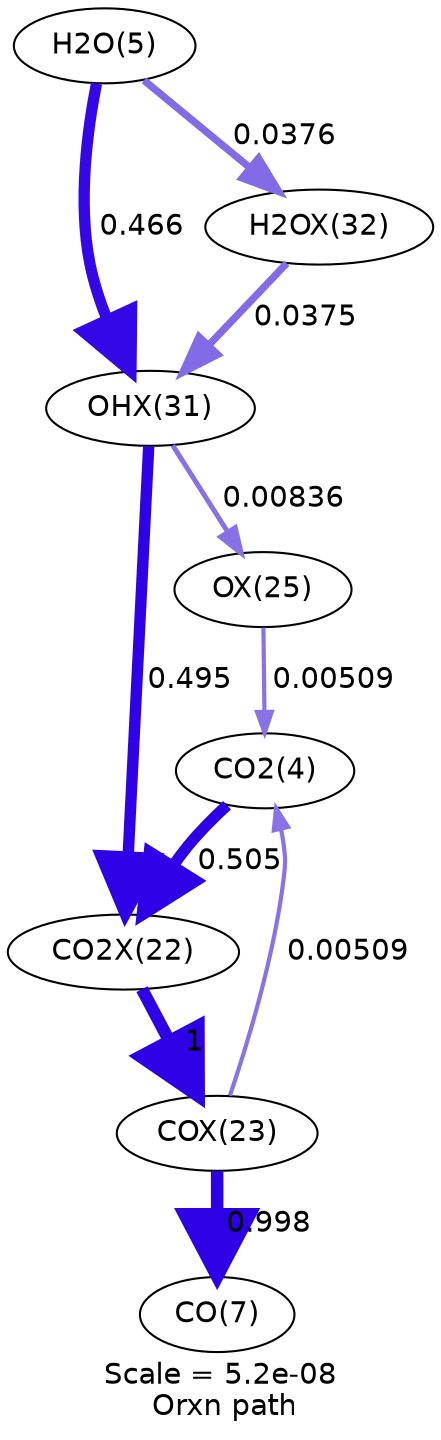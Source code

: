 digraph reaction_paths {
center=1;
s25 -> s2[fontname="Helvetica", penwidth=5.48, arrowsize=2.74, color="0.7, 1, 0.9"
, label=" 0.505"];
s3 -> s25[fontname="Helvetica", penwidth=2.01, arrowsize=1.01, color="0.7, 0.505, 0.9"
, label=" 0.00509"];
s5 -> s25[fontname="Helvetica", penwidth=2.01, arrowsize=1.01, color="0.7, 0.505, 0.9"
, label=" 0.00509"];
s2 -> s3[fontname="Helvetica", penwidth=6, arrowsize=3, color="0.7, 1.5, 0.9"
, label=" 1"];
s11 -> s2[fontname="Helvetica", penwidth=5.47, arrowsize=2.73, color="0.7, 0.995, 0.9"
, label=" 0.495"];
s3 -> s28[fontname="Helvetica", penwidth=6, arrowsize=3, color="0.7, 1.5, 0.9"
, label=" 0.998"];
s11 -> s5[fontname="Helvetica", penwidth=2.39, arrowsize=1.19, color="0.7, 0.508, 0.9"
, label=" 0.00836"];
s12 -> s11[fontname="Helvetica", penwidth=3.52, arrowsize=1.76, color="0.7, 0.538, 0.9"
, label=" 0.0375"];
s26 -> s11[fontname="Helvetica", penwidth=5.42, arrowsize=2.71, color="0.7, 0.966, 0.9"
, label=" 0.466"];
s26 -> s12[fontname="Helvetica", penwidth=3.52, arrowsize=1.76, color="0.7, 0.538, 0.9"
, label=" 0.0376"];
s2 [ fontname="Helvetica", label="CO2X(22)"];
s3 [ fontname="Helvetica", label="COX(23)"];
s5 [ fontname="Helvetica", label="OX(25)"];
s11 [ fontname="Helvetica", label="OHX(31)"];
s12 [ fontname="Helvetica", label="H2OX(32)"];
s25 [ fontname="Helvetica", label="CO2(4)"];
s26 [ fontname="Helvetica", label="H2O(5)"];
s28 [ fontname="Helvetica", label="CO(7)"];
 label = "Scale = 5.2e-08\l Orxn path";
 fontname = "Helvetica";
}
